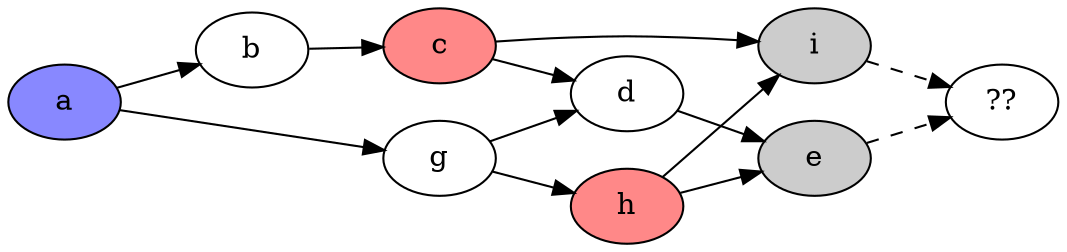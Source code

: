 digraph Tricky {
//	node [height="0.2", width="0.5", margin="0"];
	graph [rankdir=LR];

	a -> b;
	b -> c;
	c -> d;
	d -> e;

	a -> g;
	g -> h;
	h -> i;

	g -> d;
	h -> e;
	c -> i;

	e -> "??" [style = "dashed"];
	i -> "??" [style = "dashed"];

	e [style = "filled", fillcolor = "#cccccc"];
	i [style = "filled", fillcolor = "#cccccc"];

	a [style = "filled", fillcolor = "#8888ff"];

	c [style = "filled", fillcolor = "#ff8888"];
	h [style = "filled", fillcolor = "#ff8888"];
}
